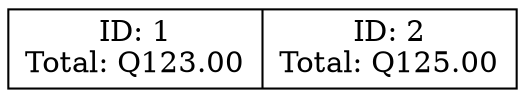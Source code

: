 digraph ArbolBFacturas {
node [shape=record];
nodo72766 [label="<f1> ID: 1\nTotal: Q123.00|<f2> ID: 2\nTotal: Q125.00"];
}
